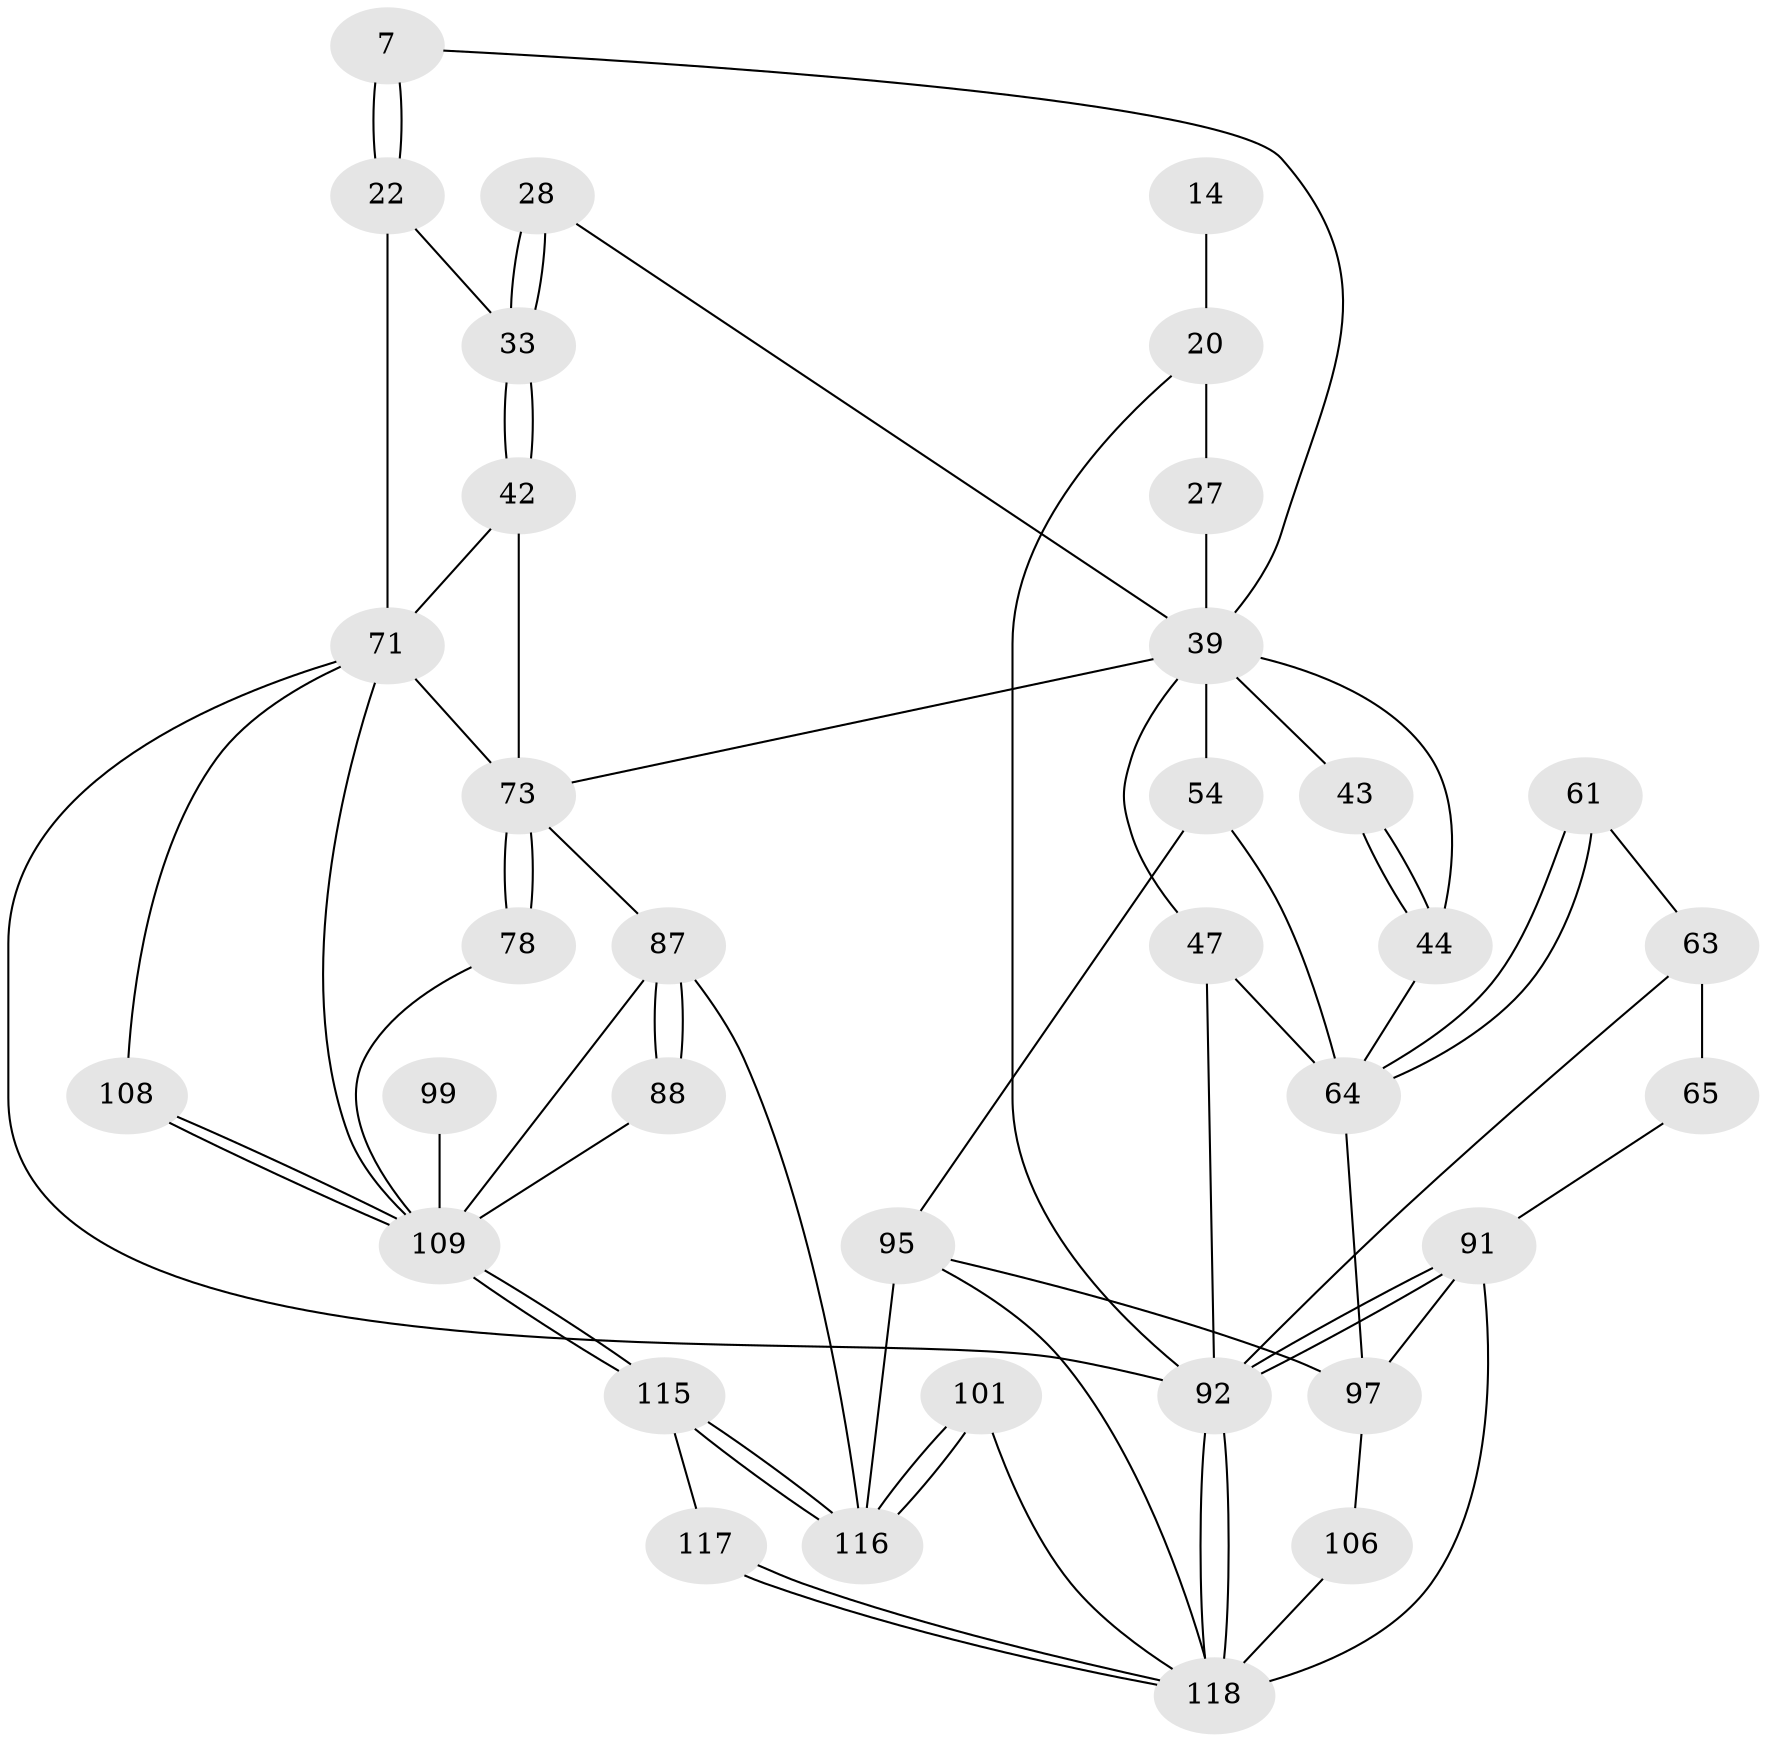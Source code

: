 // original degree distribution, {3: 0.01694915254237288, 4: 0.2627118644067797, 5: 0.4745762711864407, 6: 0.2457627118644068}
// Generated by graph-tools (version 1.1) at 2025/05/03/04/25 22:05:16]
// undirected, 35 vertices, 72 edges
graph export_dot {
graph [start="1"]
  node [color=gray90,style=filled];
  7 [pos="+0.5558936405633088+0.03619741850134996",super="+1"];
  14 [pos="+0.3224020519337307+0.06939419999911849"];
  20 [pos="+0.2331978589828537+0.03397066072674113",super="+17+15"];
  22 [pos="+0.7068418753980642+0.07578909897506309",super="+2"];
  27 [pos="+0.2539102032706213+0.13405782311516967",super="+12+21"];
  28 [pos="+0.7019158278307085+0.24768901648740457"];
  33 [pos="+0.7310045014539635+0.2588857503916312",super="+25+26"];
  39 [pos="+0.5571319232632412+0.37338697780037305",super="+36+32"];
  42 [pos="+0.7966927182179699+0.36094592502265527",super="+41"];
  43 [pos="+0.31942000735425696+0.3242685328498676",super="+35+34"];
  44 [pos="+0.30355676597601294+0.3830788166507656",super="+37+38"];
  47 [pos="+0.1517073781371983+0.34754355254462477",super="+31"];
  54 [pos="+0.413364211239891+0.48262495875551825",super="+40"];
  61 [pos="+0.19829032850610698+0.4429839249086"];
  63 [pos="+0.08778555354109323+0.4939606161761516",super="+62"];
  64 [pos="+0.2767665442169223+0.5780517288795088",super="+55+45+46"];
  65 [pos="+0.13639072095642796+0.5707787853584142"];
  71 [pos="+1+0.6576049543406349",super="+70+53"];
  73 [pos="+0.8370756988535564+0.5637618058239801",super="+60+72+52"];
  78 [pos="+1+0.613191937992827"];
  87 [pos="+0.8148411242630234+0.645263102722918",super="+83+56"];
  88 [pos="+0.6701665046322464+0.7571554624694745"];
  91 [pos="+0+1",super="+90+79"];
  92 [pos="+0+1",super="+4+49"];
  95 [pos="+0.35378733309799715+0.7042644762177582",super="+82+76"];
  97 [pos="+0.14964862378803512+0.6845926164168821",super="+68+96"];
  99 [pos="+0.8390779988763075+0.7894817477764723"];
  101 [pos="+0.49216818701041964+0.8169966657878759"];
  106 [pos="+0.14973710130213685+0.7520347600705928",super="+105+104"];
  108 [pos="+0.9402796867851717+1"];
  109 [pos="+0.8152455353520001+1",super="+94+93+86+107"];
  115 [pos="+0.7166493547277667+1"];
  116 [pos="+0.6436956581121871+1",super="+84+81"];
  117 [pos="+0.35512993022107087+1"];
  118 [pos="+0+1",super="+112+111+114+113"];
  7 -- 22 [weight=2];
  7 -- 22;
  7 -- 39;
  14 -- 20 [weight=3];
  20 -- 92 [weight=2];
  20 -- 27 [weight=3];
  22 -- 33;
  22 -- 71;
  27 -- 39 [weight=2];
  28 -- 33 [weight=2];
  28 -- 33;
  28 -- 39;
  33 -- 42 [weight=2];
  33 -- 42;
  39 -- 43 [weight=2];
  39 -- 44;
  39 -- 47;
  39 -- 54 [weight=2];
  39 -- 73;
  42 -- 71 [weight=2];
  42 -- 73;
  43 -- 44 [weight=3];
  43 -- 44;
  44 -- 64;
  47 -- 64;
  47 -- 92 [weight=2];
  54 -- 95;
  54 -- 64;
  61 -- 64 [weight=2];
  61 -- 64;
  61 -- 63;
  63 -- 65 [weight=2];
  63 -- 92;
  64 -- 97;
  65 -- 91;
  71 -- 73 [weight=2];
  71 -- 109;
  71 -- 108;
  71 -- 92 [weight=2];
  73 -- 78 [weight=2];
  73 -- 78;
  73 -- 87 [weight=3];
  78 -- 109;
  87 -- 88 [weight=2];
  87 -- 88;
  87 -- 116 [weight=2];
  87 -- 109;
  88 -- 109;
  91 -- 92 [weight=2];
  91 -- 92;
  91 -- 97 [weight=2];
  91 -- 118 [weight=2];
  92 -- 118;
  92 -- 118;
  95 -- 116 [weight=2];
  95 -- 118;
  95 -- 97 [weight=2];
  97 -- 106 [weight=2];
  99 -- 109 [weight=3];
  101 -- 116 [weight=2];
  101 -- 116;
  101 -- 118;
  106 -- 118 [weight=3];
  108 -- 109 [weight=2];
  108 -- 109;
  109 -- 115;
  109 -- 115;
  115 -- 116;
  115 -- 116;
  115 -- 117;
  117 -- 118 [weight=2];
  117 -- 118;
}
